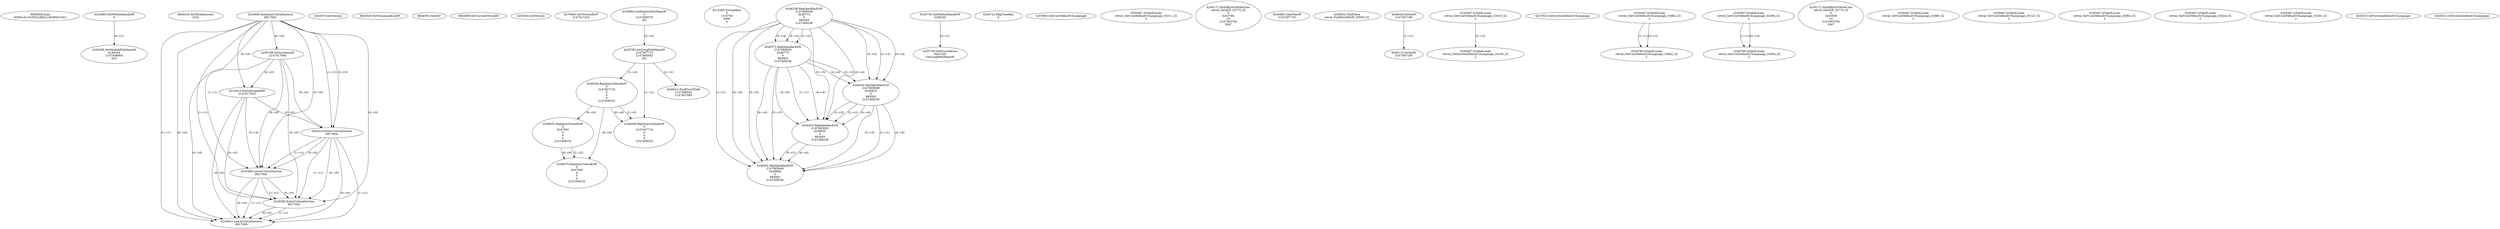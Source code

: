 // Global SCDG with merge call
digraph {
	0 [label="6850628.main
0030cc41c31f32418b2c136285b154c1"]
	1 [label="4254480.GetModuleHandleW
0"]
	2 [label="6844434.SetThreadLocale
1024"]
	3 [label="4243965.InitializeCriticalSection
6917004"]
	4 [label="4243979.GetVersion
"]
	5 [label="4250188.GetSystemInfo
2147417660"]
	3 -> 5 [label="(0-->0)"]
	6 [label="6844540.GetCommandLineW
"]
	7 [label="4214413.GetStartupInfoW
2147417624"]
	3 -> 7 [label="(0-->0)"]
	5 -> 7 [label="(0-->0)"]
	8 [label="6844560.GetACP
"]
	9 [label="6844580.GetCurrentThreadId
"]
	10 [label="4250204.GetVersion
"]
	11 [label="4276690.GetVersionExW
2147417420"]
	12 [label="4243306.GetModuleFileNameW
4194304
2147408904
522"]
	1 -> 12 [label="(0-->1)"]
	13 [label="4248064.GetModuleFileNameW
0
2147408370
261"]
	14 [label="4215383.VirtualAlloc
0
1310704
4096
4"]
	15 [label="4246338.RegOpenKeyExW
2147483649
4246772
0
983065
2147408236"]
	16 [label="4245741.GetModuleHandleW
4246160"]
	17 [label="4245758.GetProcAddress
9441320
GetLongPathNameW"]
	16 -> 17 [label="(0-->1)"]
	18 [label="4245785.GetLongPathNameW
2147407710
2147406542
261"]
	13 -> 18 [label="(3-->3)"]
	19 [label="4246556.RegQueryValueExW
0
2147407710
0
0
0
2147408232"]
	18 -> 19 [label="(1-->2)"]
	20 [label="4246599.RegQueryValueExW
0
2147407710
0
0
0
2147408232"]
	18 -> 20 [label="(1-->2)"]
	19 -> 20 [label="(2-->2)"]
	19 -> 20 [label="(6-->6)"]
	21 [label="4246722.RegCloseKey
0"]
	22 [label="4247883.GetUserDefaultUILanguage
"]
	23 [label="4245418.EnterCriticalSection
6917004"]
	3 -> 23 [label="(1-->1)"]
	3 -> 23 [label="(0-->0)"]
	5 -> 23 [label="(0-->0)"]
	7 -> 23 [label="(0-->0)"]
	24 [label="4245469.LeaveCriticalSection
6917004"]
	3 -> 24 [label="(1-->1)"]
	23 -> 24 [label="(1-->1)"]
	3 -> 24 [label="(0-->0)"]
	5 -> 24 [label="(0-->0)"]
	7 -> 24 [label="(0-->0)"]
	23 -> 24 [label="(0-->0)"]
	25 [label="4245487.IsValidLocale
retval_GetUserDefaultUILanguage_33311_32
2"]
	26 [label="4250171.MultiByteToWideChar
retval_GetACP_32773_32
0
4243784
10
2147403704
2047"]
	27 [label="4246372.RegOpenKeyExW
2147483650
4246772
0
983065
2147408236"]
	15 -> 27 [label="(2-->2)"]
	15 -> 27 [label="(4-->4)"]
	15 -> 27 [label="(5-->5)"]
	28 [label="4246402.RegOpenKeyExW
2147483649
4246832
0
983065
2147408236"]
	15 -> 28 [label="(1-->1)"]
	15 -> 28 [label="(4-->4)"]
	27 -> 28 [label="(4-->4)"]
	15 -> 28 [label="(5-->5)"]
	27 -> 28 [label="(5-->5)"]
	29 [label="4246432.RegOpenKeyExW
2147483650
4246832
0
983065
2147408236"]
	27 -> 29 [label="(1-->1)"]
	28 -> 29 [label="(2-->2)"]
	15 -> 29 [label="(4-->4)"]
	27 -> 29 [label="(4-->4)"]
	28 -> 29 [label="(4-->4)"]
	15 -> 29 [label="(5-->5)"]
	27 -> 29 [label="(5-->5)"]
	28 -> 29 [label="(5-->5)"]
	30 [label="4246462.RegOpenKeyExW
2147483649
4246884
0
983065
2147408236"]
	15 -> 30 [label="(1-->1)"]
	28 -> 30 [label="(1-->1)"]
	15 -> 30 [label="(4-->4)"]
	27 -> 30 [label="(4-->4)"]
	28 -> 30 [label="(4-->4)"]
	29 -> 30 [label="(4-->4)"]
	15 -> 30 [label="(5-->5)"]
	27 -> 30 [label="(5-->5)"]
	28 -> 30 [label="(5-->5)"]
	29 -> 30 [label="(5-->5)"]
	31 [label="4245683.CharNextW
2147407716"]
	32 [label="4246014.FindFirstFileW
2147406542
2147407064"]
	18 -> 32 [label="(2-->1)"]
	33 [label="4246032.FindClose
retval_FindFirstFileW_33050_32"]
	34 [label="4246044.lstrlenW
2147407108"]
	35 [label="4246113.lstrlenW
2147407108"]
	34 -> 35 [label="(1-->1)"]
	36 [label="4245487.IsValidLocale
retval_GetUserDefaultUILanguage_33419_32
2"]
	37 [label="4245580.EnterCriticalSection
6917004"]
	3 -> 37 [label="(1-->1)"]
	23 -> 37 [label="(1-->1)"]
	24 -> 37 [label="(1-->1)"]
	3 -> 37 [label="(0-->0)"]
	5 -> 37 [label="(0-->0)"]
	7 -> 37 [label="(0-->0)"]
	23 -> 37 [label="(0-->0)"]
	24 -> 37 [label="(0-->0)"]
	38 [label="4245621.LeaveCriticalSection
6917004"]
	3 -> 38 [label="(1-->1)"]
	23 -> 38 [label="(1-->1)"]
	24 -> 38 [label="(1-->1)"]
	37 -> 38 [label="(1-->1)"]
	3 -> 38 [label="(0-->0)"]
	5 -> 38 [label="(0-->0)"]
	7 -> 38 [label="(0-->0)"]
	23 -> 38 [label="(0-->0)"]
	24 -> 38 [label="(0-->0)"]
	37 -> 38 [label="(0-->0)"]
	39 [label="4247923.GetSystemDefaultUILanguage
"]
	40 [label="4245487.IsValidLocale
retval_GetSystemDefaultUILanguage_34195_32
2"]
	36 -> 40 [label="(2-->2)"]
	41 [label="4245487.IsValidLocale
retval_GetUserDefaultUILanguage_33062_32
2"]
	42 [label="4244766.IsValidLocale
retval_GetUserDefaultUILanguage_33062_32
2"]
	41 -> 42 [label="(1-->1)"]
	41 -> 42 [label="(2-->2)"]
	43 [label="4246635.RegQueryValueExW
0
4247000
0
0
0
2147408232"]
	19 -> 43 [label="(6-->6)"]
	44 [label="4245487.IsValidLocale
retval_GetUserDefaultUILanguage_33394_32
2"]
	45 [label="4250171.MultiByteToWideChar
retval_GetACP_32774_32
0
4243508
10
2147403704
2047"]
	46 [label="4245487.IsValidLocale
retval_GetUserDefaultUILanguage_33080_32
2"]
	47 [label="4246676.RegQueryValueExW
0
4247000
0
0
0
2147408232"]
	43 -> 47 [label="(2-->2)"]
	19 -> 47 [label="(6-->6)"]
	43 -> 47 [label="(6-->6)"]
	48 [label="4245487.IsValidLocale
retval_GetUserDefaultUILanguage_33122_32
2"]
	49 [label="4245487.IsValidLocale
retval_GetUserDefaultUILanguage_32962_32
2"]
	50 [label="4245487.IsValidLocale
retval_GetUserDefaultUILanguage_33424_32
2"]
	51 [label="4245487.IsValidLocale
retval_GetUserDefaultUILanguage_33243_32
2"]
	52 [label="4244766.IsValidLocale
retval_GetUserDefaultUILanguage_33394_32
2"]
	44 -> 52 [label="(1-->1)"]
	44 -> 52 [label="(2-->2)"]
	53 [label="4245525.GetSystemDefaultUILanguage
"]
	54 [label="4245552.GetSystemDefaultUILanguage
"]
}
